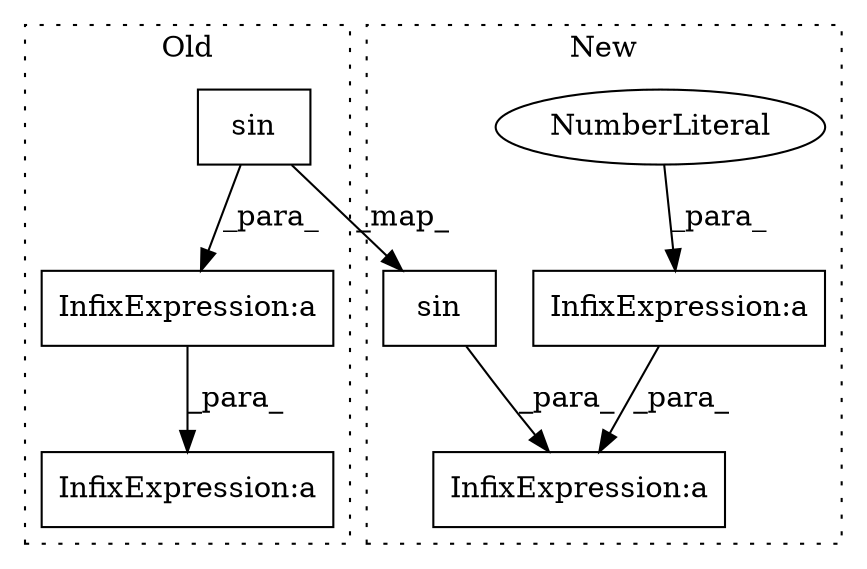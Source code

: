 digraph G {
subgraph cluster0 {
1 [label="sin" a="32" s="942,953" l="4,1" shape="box"];
6 [label="InfixExpression:a" a="27" s="1009" l="3" shape="box"];
7 [label="InfixExpression:a" a="27" s="1004" l="3" shape="box"];
label = "Old";
style="dotted";
}
subgraph cluster1 {
2 [label="sin" a="32" s="1118,1129" l="4,1" shape="box"];
3 [label="InfixExpression:a" a="27" s="1052" l="3" shape="box"];
4 [label="InfixExpression:a" a="27" s="1047" l="3" shape="box"];
5 [label="NumberLiteral" a="34" s="1050" l="1" shape="ellipse"];
label = "New";
style="dotted";
}
1 -> 7 [label="_para_"];
1 -> 2 [label="_map_"];
2 -> 3 [label="_para_"];
4 -> 3 [label="_para_"];
5 -> 4 [label="_para_"];
7 -> 6 [label="_para_"];
}